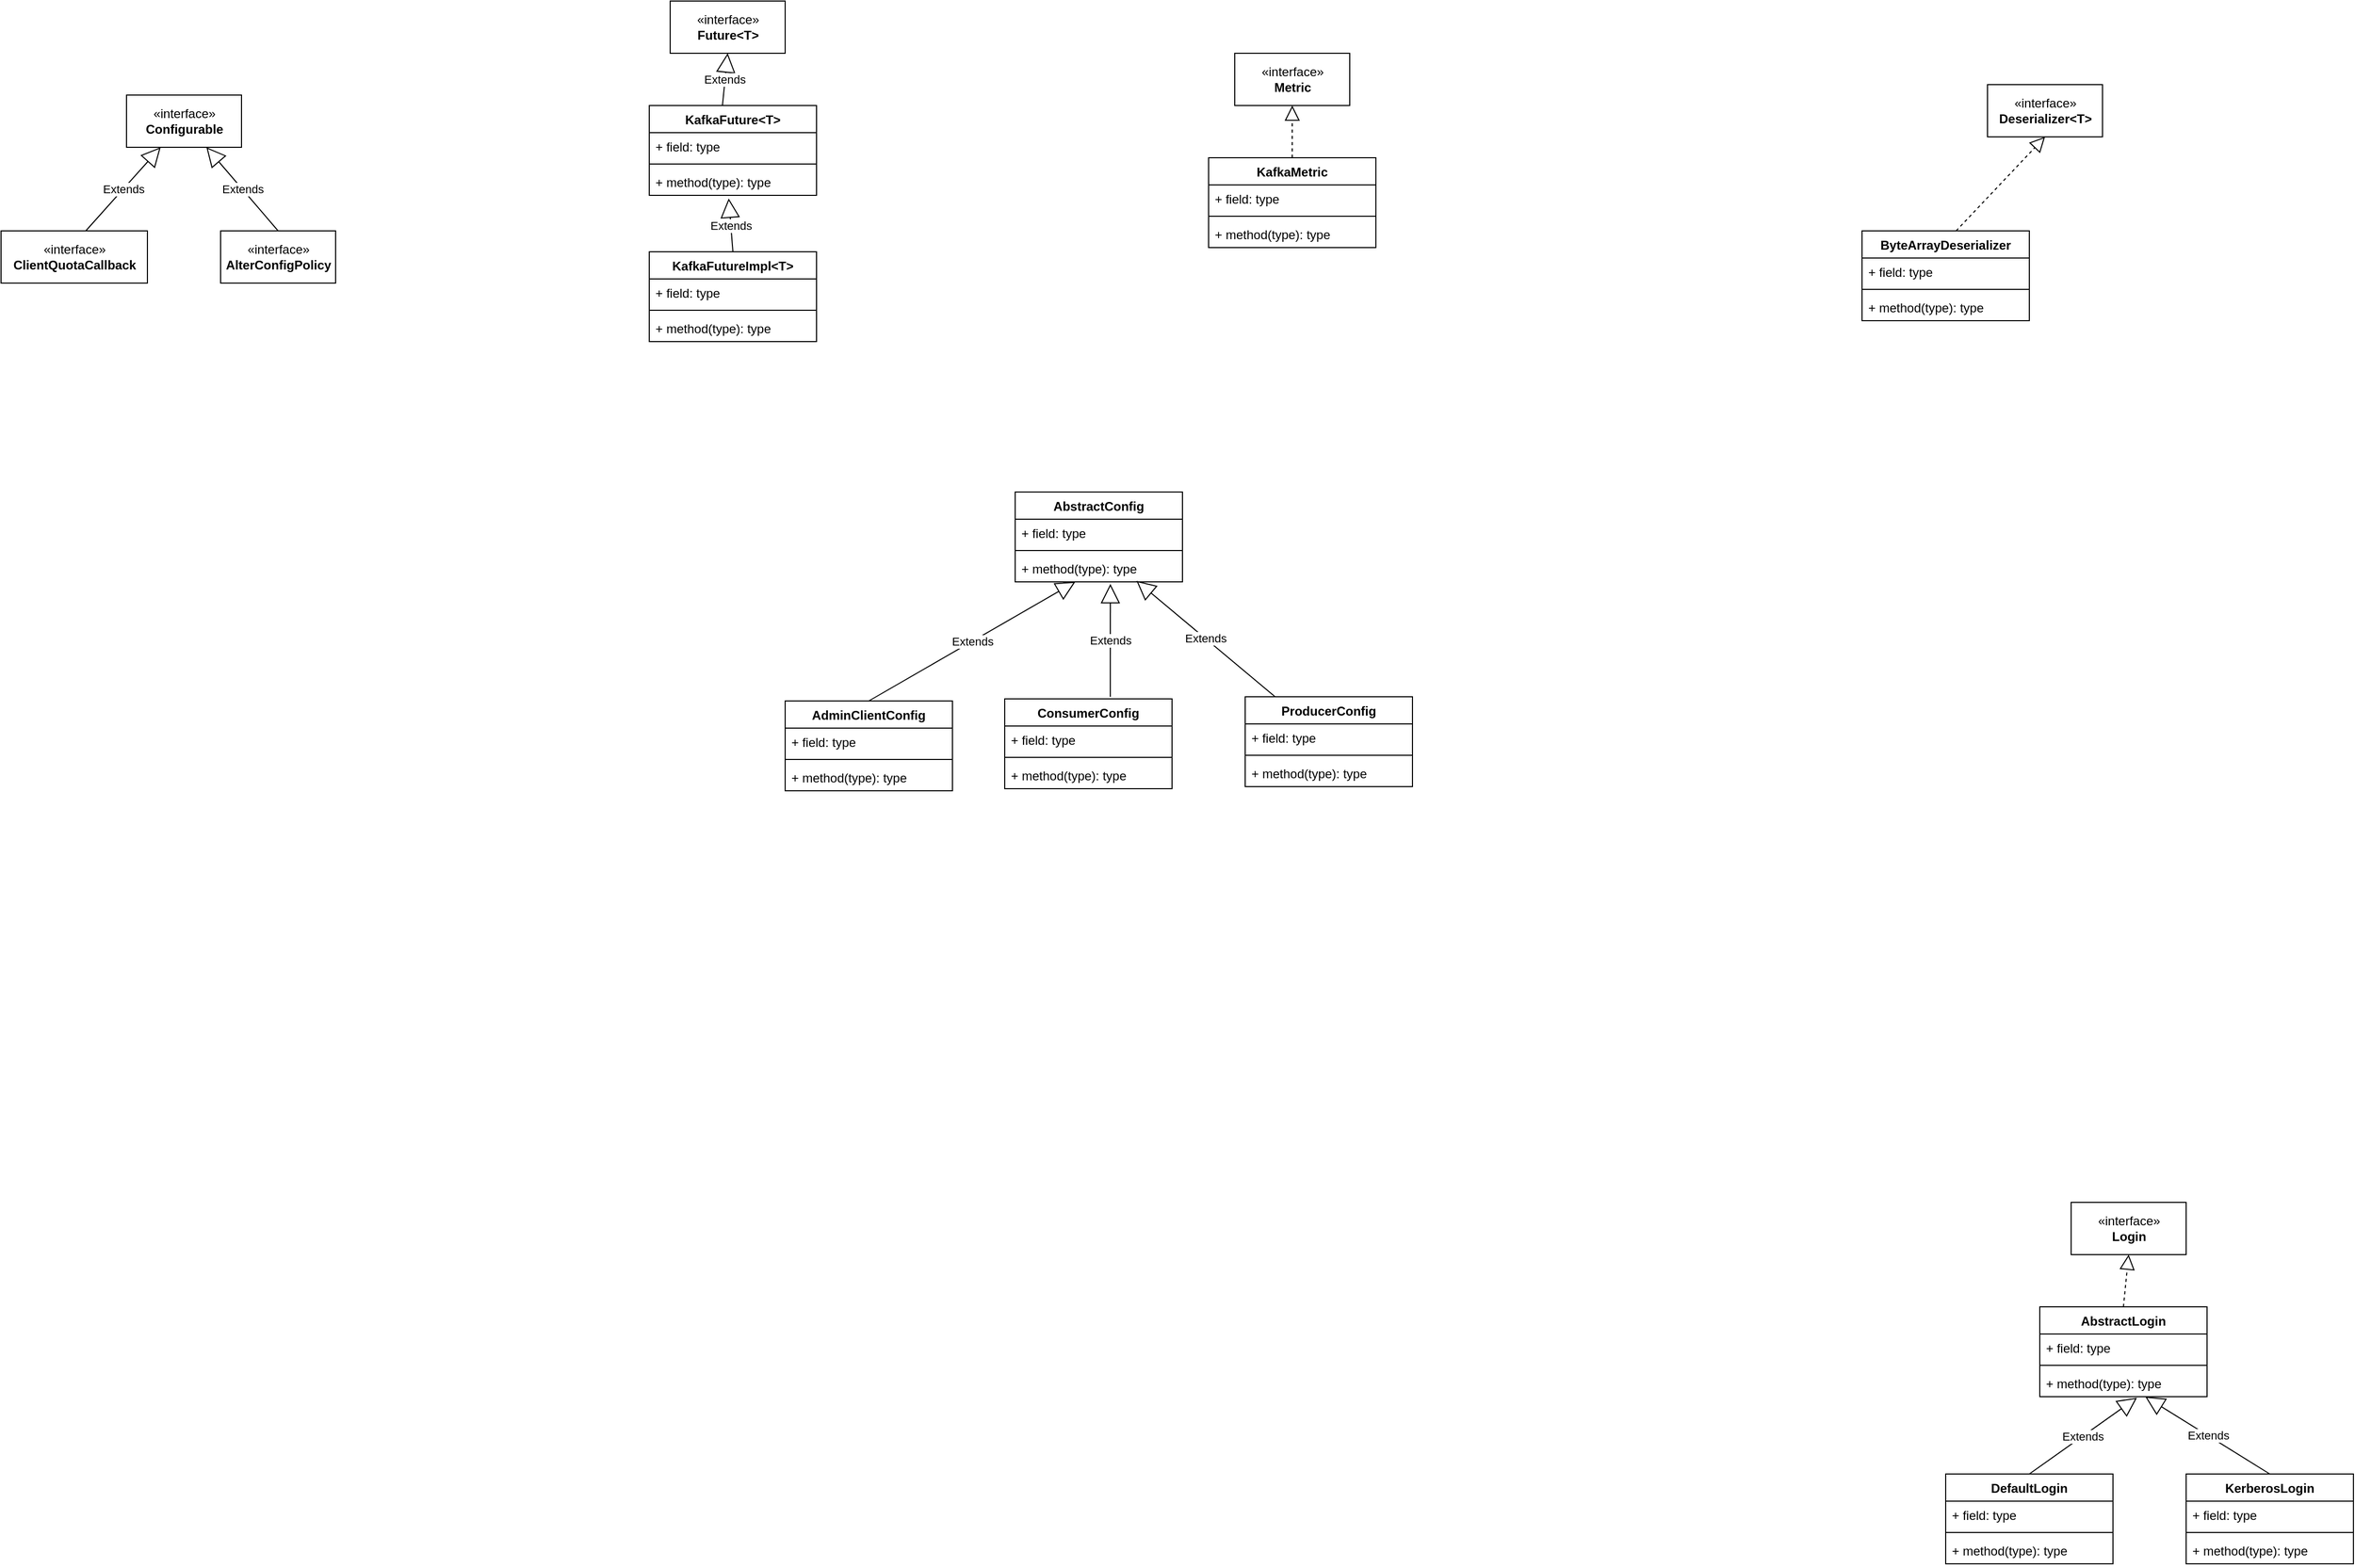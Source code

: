 <mxfile version="13.9.8" type="device" pages="2"><diagram id="TIuPrpvpgT4HO7y_brl_" name="client"><mxGraphModel dx="1186" dy="595" grid="1" gridSize="10" guides="1" tooltips="1" connect="1" arrows="1" fold="1" page="1" pageScale="1" pageWidth="33000" pageHeight="4681" math="0" shadow="0"><root><mxCell id="0"/><mxCell id="1" parent="0"/><mxCell id="SIvKTkYNjCJXOo2PtKW9-1" value="«interface»&lt;br&gt;&lt;b&gt;Configurable&lt;/b&gt;" style="html=1;" parent="1" vertex="1"><mxGeometry x="390" y="140" width="110" height="50" as="geometry"/></mxCell><mxCell id="SIvKTkYNjCJXOo2PtKW9-2" value="«interface»&lt;br&gt;&lt;b&gt;ClientQuotaCallback&lt;/b&gt;" style="html=1;" parent="1" vertex="1"><mxGeometry x="270" y="270" width="140" height="50" as="geometry"/></mxCell><mxCell id="SIvKTkYNjCJXOo2PtKW9-3" value="Extends" style="endArrow=block;endSize=16;endFill=0;html=1;exitX=0.579;exitY=0;exitDx=0;exitDy=0;exitPerimeter=0;" parent="1" source="SIvKTkYNjCJXOo2PtKW9-2" target="SIvKTkYNjCJXOo2PtKW9-1" edge="1"><mxGeometry width="160" relative="1" as="geometry"><mxPoint x="470" y="240" as="sourcePoint"/><mxPoint x="630" y="240" as="targetPoint"/></mxGeometry></mxCell><mxCell id="SIvKTkYNjCJXOo2PtKW9-4" value="«interface»&lt;br&gt;&lt;b&gt;AlterConfigPolicy&lt;/b&gt;" style="html=1;" parent="1" vertex="1"><mxGeometry x="480" y="270" width="110" height="50" as="geometry"/></mxCell><mxCell id="SIvKTkYNjCJXOo2PtKW9-5" value="Extends" style="endArrow=block;endSize=16;endFill=0;html=1;exitX=0.5;exitY=0;exitDx=0;exitDy=0;" parent="1" source="SIvKTkYNjCJXOo2PtKW9-4" target="SIvKTkYNjCJXOo2PtKW9-1" edge="1"><mxGeometry width="160" relative="1" as="geometry"><mxPoint x="530" y="270" as="sourcePoint"/><mxPoint x="690" y="270" as="targetPoint"/></mxGeometry></mxCell><mxCell id="SIvKTkYNjCJXOo2PtKW9-10" value="«interface»&lt;br&gt;&lt;b&gt;Future&amp;lt;T&amp;gt;&lt;/b&gt;" style="html=1;" parent="1" vertex="1"><mxGeometry x="910" y="50" width="110" height="50" as="geometry"/></mxCell><mxCell id="SIvKTkYNjCJXOo2PtKW9-6" value="KafkaFuture&lt;T&gt;" style="swimlane;fontStyle=1;align=center;verticalAlign=top;childLayout=stackLayout;horizontal=1;startSize=26;horizontalStack=0;resizeParent=1;resizeParentMax=0;resizeLast=0;collapsible=1;marginBottom=0;" parent="1" vertex="1"><mxGeometry x="890" y="150" width="160" height="86" as="geometry"/></mxCell><mxCell id="SIvKTkYNjCJXOo2PtKW9-11" value="Extends" style="endArrow=block;endSize=16;endFill=0;html=1;entryX=0.5;entryY=1;entryDx=0;entryDy=0;" parent="SIvKTkYNjCJXOo2PtKW9-6" target="SIvKTkYNjCJXOo2PtKW9-10" edge="1"><mxGeometry width="160" relative="1" as="geometry"><mxPoint x="70" as="sourcePoint"/><mxPoint x="230" as="targetPoint"/></mxGeometry></mxCell><mxCell id="SIvKTkYNjCJXOo2PtKW9-7" value="+ field: type" style="text;strokeColor=none;fillColor=none;align=left;verticalAlign=top;spacingLeft=4;spacingRight=4;overflow=hidden;rotatable=0;points=[[0,0.5],[1,0.5]];portConstraint=eastwest;" parent="SIvKTkYNjCJXOo2PtKW9-6" vertex="1"><mxGeometry y="26" width="160" height="26" as="geometry"/></mxCell><mxCell id="SIvKTkYNjCJXOo2PtKW9-8" value="" style="line;strokeWidth=1;fillColor=none;align=left;verticalAlign=middle;spacingTop=-1;spacingLeft=3;spacingRight=3;rotatable=0;labelPosition=right;points=[];portConstraint=eastwest;" parent="SIvKTkYNjCJXOo2PtKW9-6" vertex="1"><mxGeometry y="52" width="160" height="8" as="geometry"/></mxCell><mxCell id="SIvKTkYNjCJXOo2PtKW9-9" value="+ method(type): type" style="text;strokeColor=none;fillColor=none;align=left;verticalAlign=top;spacingLeft=4;spacingRight=4;overflow=hidden;rotatable=0;points=[[0,0.5],[1,0.5]];portConstraint=eastwest;" parent="SIvKTkYNjCJXOo2PtKW9-6" vertex="1"><mxGeometry y="60" width="160" height="26" as="geometry"/></mxCell><mxCell id="SIvKTkYNjCJXOo2PtKW9-12" value="KafkaFutureImpl&lt;T&gt;" style="swimlane;fontStyle=1;align=center;verticalAlign=top;childLayout=stackLayout;horizontal=1;startSize=26;horizontalStack=0;resizeParent=1;resizeParentMax=0;resizeLast=0;collapsible=1;marginBottom=0;" parent="1" vertex="1"><mxGeometry x="890" y="290" width="160" height="86" as="geometry"/></mxCell><mxCell id="SIvKTkYNjCJXOo2PtKW9-16" value="Extends" style="endArrow=block;endSize=16;endFill=0;html=1;entryX=0.475;entryY=1.115;entryDx=0;entryDy=0;entryPerimeter=0;" parent="SIvKTkYNjCJXOo2PtKW9-12" target="SIvKTkYNjCJXOo2PtKW9-9" edge="1"><mxGeometry width="160" relative="1" as="geometry"><mxPoint x="80" as="sourcePoint"/><mxPoint x="240" as="targetPoint"/></mxGeometry></mxCell><mxCell id="SIvKTkYNjCJXOo2PtKW9-13" value="+ field: type" style="text;strokeColor=none;fillColor=none;align=left;verticalAlign=top;spacingLeft=4;spacingRight=4;overflow=hidden;rotatable=0;points=[[0,0.5],[1,0.5]];portConstraint=eastwest;" parent="SIvKTkYNjCJXOo2PtKW9-12" vertex="1"><mxGeometry y="26" width="160" height="26" as="geometry"/></mxCell><mxCell id="SIvKTkYNjCJXOo2PtKW9-14" value="" style="line;strokeWidth=1;fillColor=none;align=left;verticalAlign=middle;spacingTop=-1;spacingLeft=3;spacingRight=3;rotatable=0;labelPosition=right;points=[];portConstraint=eastwest;" parent="SIvKTkYNjCJXOo2PtKW9-12" vertex="1"><mxGeometry y="52" width="160" height="8" as="geometry"/></mxCell><mxCell id="SIvKTkYNjCJXOo2PtKW9-15" value="+ method(type): type" style="text;strokeColor=none;fillColor=none;align=left;verticalAlign=top;spacingLeft=4;spacingRight=4;overflow=hidden;rotatable=0;points=[[0,0.5],[1,0.5]];portConstraint=eastwest;" parent="SIvKTkYNjCJXOo2PtKW9-12" vertex="1"><mxGeometry y="60" width="160" height="26" as="geometry"/></mxCell><mxCell id="SIvKTkYNjCJXOo2PtKW9-17" value="«interface»&lt;br&gt;&lt;b&gt;Metric&lt;/b&gt;" style="html=1;" parent="1" vertex="1"><mxGeometry x="1450" y="100" width="110" height="50" as="geometry"/></mxCell><mxCell id="SIvKTkYNjCJXOo2PtKW9-23" value="" style="endArrow=block;dashed=1;endFill=0;endSize=12;html=1;entryX=0.5;entryY=1;entryDx=0;entryDy=0;" parent="1" source="SIvKTkYNjCJXOo2PtKW9-18" target="SIvKTkYNjCJXOo2PtKW9-17" edge="1"><mxGeometry width="160" relative="1" as="geometry"><mxPoint x="1510" y="230" as="sourcePoint"/><mxPoint x="1670" y="230" as="targetPoint"/></mxGeometry></mxCell><mxCell id="SIvKTkYNjCJXOo2PtKW9-18" value="KafkaMetric" style="swimlane;fontStyle=1;align=center;verticalAlign=top;childLayout=stackLayout;horizontal=1;startSize=26;horizontalStack=0;resizeParent=1;resizeParentMax=0;resizeLast=0;collapsible=1;marginBottom=0;" parent="1" vertex="1"><mxGeometry x="1425" y="200" width="160" height="86" as="geometry"/></mxCell><mxCell id="SIvKTkYNjCJXOo2PtKW9-19" value="+ field: type" style="text;strokeColor=none;fillColor=none;align=left;verticalAlign=top;spacingLeft=4;spacingRight=4;overflow=hidden;rotatable=0;points=[[0,0.5],[1,0.5]];portConstraint=eastwest;" parent="SIvKTkYNjCJXOo2PtKW9-18" vertex="1"><mxGeometry y="26" width="160" height="26" as="geometry"/></mxCell><mxCell id="SIvKTkYNjCJXOo2PtKW9-20" value="" style="line;strokeWidth=1;fillColor=none;align=left;verticalAlign=middle;spacingTop=-1;spacingLeft=3;spacingRight=3;rotatable=0;labelPosition=right;points=[];portConstraint=eastwest;" parent="SIvKTkYNjCJXOo2PtKW9-18" vertex="1"><mxGeometry y="52" width="160" height="8" as="geometry"/></mxCell><mxCell id="SIvKTkYNjCJXOo2PtKW9-21" value="+ method(type): type" style="text;strokeColor=none;fillColor=none;align=left;verticalAlign=top;spacingLeft=4;spacingRight=4;overflow=hidden;rotatable=0;points=[[0,0.5],[1,0.5]];portConstraint=eastwest;" parent="SIvKTkYNjCJXOo2PtKW9-18" vertex="1"><mxGeometry y="60" width="160" height="26" as="geometry"/></mxCell><mxCell id="SIvKTkYNjCJXOo2PtKW9-24" value="«interface»&lt;br&gt;&lt;b&gt;Deserializer&amp;lt;T&amp;gt;&lt;/b&gt;" style="html=1;" parent="1" vertex="1"><mxGeometry x="2170" y="130" width="110" height="50" as="geometry"/></mxCell><mxCell id="SIvKTkYNjCJXOo2PtKW9-25" value="ByteArrayDeserializer" style="swimlane;fontStyle=1;align=center;verticalAlign=top;childLayout=stackLayout;horizontal=1;startSize=26;horizontalStack=0;resizeParent=1;resizeParentMax=0;resizeLast=0;collapsible=1;marginBottom=0;" parent="1" vertex="1"><mxGeometry x="2050" y="270" width="160" height="86" as="geometry"/></mxCell><mxCell id="SIvKTkYNjCJXOo2PtKW9-30" value="" style="endArrow=block;dashed=1;endFill=0;endSize=12;html=1;entryX=0.5;entryY=1;entryDx=0;entryDy=0;" parent="SIvKTkYNjCJXOo2PtKW9-25" target="SIvKTkYNjCJXOo2PtKW9-24" edge="1"><mxGeometry width="160" relative="1" as="geometry"><mxPoint x="90" as="sourcePoint"/><mxPoint x="250" as="targetPoint"/></mxGeometry></mxCell><mxCell id="SIvKTkYNjCJXOo2PtKW9-26" value="+ field: type" style="text;strokeColor=none;fillColor=none;align=left;verticalAlign=top;spacingLeft=4;spacingRight=4;overflow=hidden;rotatable=0;points=[[0,0.5],[1,0.5]];portConstraint=eastwest;" parent="SIvKTkYNjCJXOo2PtKW9-25" vertex="1"><mxGeometry y="26" width="160" height="26" as="geometry"/></mxCell><mxCell id="SIvKTkYNjCJXOo2PtKW9-27" value="" style="line;strokeWidth=1;fillColor=none;align=left;verticalAlign=middle;spacingTop=-1;spacingLeft=3;spacingRight=3;rotatable=0;labelPosition=right;points=[];portConstraint=eastwest;" parent="SIvKTkYNjCJXOo2PtKW9-25" vertex="1"><mxGeometry y="52" width="160" height="8" as="geometry"/></mxCell><mxCell id="SIvKTkYNjCJXOo2PtKW9-28" value="+ method(type): type" style="text;strokeColor=none;fillColor=none;align=left;verticalAlign=top;spacingLeft=4;spacingRight=4;overflow=hidden;rotatable=0;points=[[0,0.5],[1,0.5]];portConstraint=eastwest;" parent="SIvKTkYNjCJXOo2PtKW9-25" vertex="1"><mxGeometry y="60" width="160" height="26" as="geometry"/></mxCell><mxCell id="ald-f9HNBIXHpH5gs0Ck-1" value="AbstractConfig" style="swimlane;fontStyle=1;align=center;verticalAlign=top;childLayout=stackLayout;horizontal=1;startSize=26;horizontalStack=0;resizeParent=1;resizeParentMax=0;resizeLast=0;collapsible=1;marginBottom=0;" parent="1" vertex="1"><mxGeometry x="1240" y="520" width="160" height="86" as="geometry"/></mxCell><mxCell id="ald-f9HNBIXHpH5gs0Ck-2" value="+ field: type" style="text;strokeColor=none;fillColor=none;align=left;verticalAlign=top;spacingLeft=4;spacingRight=4;overflow=hidden;rotatable=0;points=[[0,0.5],[1,0.5]];portConstraint=eastwest;" parent="ald-f9HNBIXHpH5gs0Ck-1" vertex="1"><mxGeometry y="26" width="160" height="26" as="geometry"/></mxCell><mxCell id="ald-f9HNBIXHpH5gs0Ck-3" value="" style="line;strokeWidth=1;fillColor=none;align=left;verticalAlign=middle;spacingTop=-1;spacingLeft=3;spacingRight=3;rotatable=0;labelPosition=right;points=[];portConstraint=eastwest;" parent="ald-f9HNBIXHpH5gs0Ck-1" vertex="1"><mxGeometry y="52" width="160" height="8" as="geometry"/></mxCell><mxCell id="ald-f9HNBIXHpH5gs0Ck-4" value="+ method(type): type" style="text;strokeColor=none;fillColor=none;align=left;verticalAlign=top;spacingLeft=4;spacingRight=4;overflow=hidden;rotatable=0;points=[[0,0.5],[1,0.5]];portConstraint=eastwest;" parent="ald-f9HNBIXHpH5gs0Ck-1" vertex="1"><mxGeometry y="60" width="160" height="26" as="geometry"/></mxCell><mxCell id="SIvKTkYNjCJXOo2PtKW9-31" value="«interface»&lt;br&gt;&lt;b&gt;Login&lt;/b&gt;" style="html=1;" parent="1" vertex="1"><mxGeometry x="2250" y="1200" width="110" height="50" as="geometry"/></mxCell><mxCell id="ald-f9HNBIXHpH5gs0Ck-5" value="AdminClientConfig" style="swimlane;fontStyle=1;align=center;verticalAlign=top;childLayout=stackLayout;horizontal=1;startSize=26;horizontalStack=0;resizeParent=1;resizeParentMax=0;resizeLast=0;collapsible=1;marginBottom=0;" parent="1" vertex="1"><mxGeometry x="1020" y="720" width="160" height="86" as="geometry"/></mxCell><mxCell id="ald-f9HNBIXHpH5gs0Ck-10" value="Extends" style="endArrow=block;endSize=16;endFill=0;html=1;" parent="ald-f9HNBIXHpH5gs0Ck-5" target="ald-f9HNBIXHpH5gs0Ck-4" edge="1"><mxGeometry width="160" relative="1" as="geometry"><mxPoint x="80" as="sourcePoint"/><mxPoint x="230" y="-100" as="targetPoint"/></mxGeometry></mxCell><mxCell id="ald-f9HNBIXHpH5gs0Ck-6" value="+ field: type" style="text;strokeColor=none;fillColor=none;align=left;verticalAlign=top;spacingLeft=4;spacingRight=4;overflow=hidden;rotatable=0;points=[[0,0.5],[1,0.5]];portConstraint=eastwest;" parent="ald-f9HNBIXHpH5gs0Ck-5" vertex="1"><mxGeometry y="26" width="160" height="26" as="geometry"/></mxCell><mxCell id="ald-f9HNBIXHpH5gs0Ck-7" value="" style="line;strokeWidth=1;fillColor=none;align=left;verticalAlign=middle;spacingTop=-1;spacingLeft=3;spacingRight=3;rotatable=0;labelPosition=right;points=[];portConstraint=eastwest;" parent="ald-f9HNBIXHpH5gs0Ck-5" vertex="1"><mxGeometry y="52" width="160" height="8" as="geometry"/></mxCell><mxCell id="ald-f9HNBIXHpH5gs0Ck-8" value="+ method(type): type" style="text;strokeColor=none;fillColor=none;align=left;verticalAlign=top;spacingLeft=4;spacingRight=4;overflow=hidden;rotatable=0;points=[[0,0.5],[1,0.5]];portConstraint=eastwest;" parent="ald-f9HNBIXHpH5gs0Ck-5" vertex="1"><mxGeometry y="60" width="160" height="26" as="geometry"/></mxCell><mxCell id="SIvKTkYNjCJXOo2PtKW9-32" value="AbstractLogin" style="swimlane;fontStyle=1;align=center;verticalAlign=top;childLayout=stackLayout;horizontal=1;startSize=26;horizontalStack=0;resizeParent=1;resizeParentMax=0;resizeLast=0;collapsible=1;marginBottom=0;" parent="1" vertex="1"><mxGeometry x="2220" y="1300" width="160" height="86" as="geometry"/></mxCell><mxCell id="SIvKTkYNjCJXOo2PtKW9-37" value="" style="endArrow=block;dashed=1;endFill=0;endSize=12;html=1;entryX=0.5;entryY=1;entryDx=0;entryDy=0;" parent="SIvKTkYNjCJXOo2PtKW9-32" target="SIvKTkYNjCJXOo2PtKW9-31" edge="1"><mxGeometry width="160" relative="1" as="geometry"><mxPoint x="80" as="sourcePoint"/><mxPoint x="240" as="targetPoint"/></mxGeometry></mxCell><mxCell id="SIvKTkYNjCJXOo2PtKW9-33" value="+ field: type" style="text;strokeColor=none;fillColor=none;align=left;verticalAlign=top;spacingLeft=4;spacingRight=4;overflow=hidden;rotatable=0;points=[[0,0.5],[1,0.5]];portConstraint=eastwest;" parent="SIvKTkYNjCJXOo2PtKW9-32" vertex="1"><mxGeometry y="26" width="160" height="26" as="geometry"/></mxCell><mxCell id="SIvKTkYNjCJXOo2PtKW9-34" value="" style="line;strokeWidth=1;fillColor=none;align=left;verticalAlign=middle;spacingTop=-1;spacingLeft=3;spacingRight=3;rotatable=0;labelPosition=right;points=[];portConstraint=eastwest;" parent="SIvKTkYNjCJXOo2PtKW9-32" vertex="1"><mxGeometry y="52" width="160" height="8" as="geometry"/></mxCell><mxCell id="SIvKTkYNjCJXOo2PtKW9-35" value="+ method(type): type" style="text;strokeColor=none;fillColor=none;align=left;verticalAlign=top;spacingLeft=4;spacingRight=4;overflow=hidden;rotatable=0;points=[[0,0.5],[1,0.5]];portConstraint=eastwest;" parent="SIvKTkYNjCJXOo2PtKW9-32" vertex="1"><mxGeometry y="60" width="160" height="26" as="geometry"/></mxCell><mxCell id="SIvKTkYNjCJXOo2PtKW9-38" value="DefaultLogin" style="swimlane;fontStyle=1;align=center;verticalAlign=top;childLayout=stackLayout;horizontal=1;startSize=26;horizontalStack=0;resizeParent=1;resizeParentMax=0;resizeLast=0;collapsible=1;marginBottom=0;" parent="1" vertex="1"><mxGeometry x="2130" y="1460" width="160" height="86" as="geometry"/></mxCell><mxCell id="SIvKTkYNjCJXOo2PtKW9-42" value="Extends" style="endArrow=block;endSize=16;endFill=0;html=1;entryX=0.581;entryY=1.038;entryDx=0;entryDy=0;entryPerimeter=0;" parent="SIvKTkYNjCJXOo2PtKW9-38" target="SIvKTkYNjCJXOo2PtKW9-35" edge="1"><mxGeometry width="160" relative="1" as="geometry"><mxPoint x="80" as="sourcePoint"/><mxPoint x="240" as="targetPoint"/></mxGeometry></mxCell><mxCell id="SIvKTkYNjCJXOo2PtKW9-39" value="+ field: type" style="text;strokeColor=none;fillColor=none;align=left;verticalAlign=top;spacingLeft=4;spacingRight=4;overflow=hidden;rotatable=0;points=[[0,0.5],[1,0.5]];portConstraint=eastwest;" parent="SIvKTkYNjCJXOo2PtKW9-38" vertex="1"><mxGeometry y="26" width="160" height="26" as="geometry"/></mxCell><mxCell id="SIvKTkYNjCJXOo2PtKW9-40" value="" style="line;strokeWidth=1;fillColor=none;align=left;verticalAlign=middle;spacingTop=-1;spacingLeft=3;spacingRight=3;rotatable=0;labelPosition=right;points=[];portConstraint=eastwest;" parent="SIvKTkYNjCJXOo2PtKW9-38" vertex="1"><mxGeometry y="52" width="160" height="8" as="geometry"/></mxCell><mxCell id="SIvKTkYNjCJXOo2PtKW9-41" value="+ method(type): type" style="text;strokeColor=none;fillColor=none;align=left;verticalAlign=top;spacingLeft=4;spacingRight=4;overflow=hidden;rotatable=0;points=[[0,0.5],[1,0.5]];portConstraint=eastwest;" parent="SIvKTkYNjCJXOo2PtKW9-38" vertex="1"><mxGeometry y="60" width="160" height="26" as="geometry"/></mxCell><mxCell id="SIvKTkYNjCJXOo2PtKW9-43" value="KerberosLogin" style="swimlane;fontStyle=1;align=center;verticalAlign=top;childLayout=stackLayout;horizontal=1;startSize=26;horizontalStack=0;resizeParent=1;resizeParentMax=0;resizeLast=0;collapsible=1;marginBottom=0;" parent="1" vertex="1"><mxGeometry x="2360" y="1460" width="160" height="86" as="geometry"/></mxCell><mxCell id="SIvKTkYNjCJXOo2PtKW9-47" value="Extends" style="endArrow=block;endSize=16;endFill=0;html=1;" parent="SIvKTkYNjCJXOo2PtKW9-43" target="SIvKTkYNjCJXOo2PtKW9-35" edge="1"><mxGeometry width="160" relative="1" as="geometry"><mxPoint x="80" as="sourcePoint"/><mxPoint x="240" as="targetPoint"/></mxGeometry></mxCell><mxCell id="SIvKTkYNjCJXOo2PtKW9-44" value="+ field: type" style="text;strokeColor=none;fillColor=none;align=left;verticalAlign=top;spacingLeft=4;spacingRight=4;overflow=hidden;rotatable=0;points=[[0,0.5],[1,0.5]];portConstraint=eastwest;" parent="SIvKTkYNjCJXOo2PtKW9-43" vertex="1"><mxGeometry y="26" width="160" height="26" as="geometry"/></mxCell><mxCell id="SIvKTkYNjCJXOo2PtKW9-45" value="" style="line;strokeWidth=1;fillColor=none;align=left;verticalAlign=middle;spacingTop=-1;spacingLeft=3;spacingRight=3;rotatable=0;labelPosition=right;points=[];portConstraint=eastwest;" parent="SIvKTkYNjCJXOo2PtKW9-43" vertex="1"><mxGeometry y="52" width="160" height="8" as="geometry"/></mxCell><mxCell id="SIvKTkYNjCJXOo2PtKW9-46" value="+ method(type): type" style="text;strokeColor=none;fillColor=none;align=left;verticalAlign=top;spacingLeft=4;spacingRight=4;overflow=hidden;rotatable=0;points=[[0,0.5],[1,0.5]];portConstraint=eastwest;" parent="SIvKTkYNjCJXOo2PtKW9-43" vertex="1"><mxGeometry y="60" width="160" height="26" as="geometry"/></mxCell><mxCell id="ald-f9HNBIXHpH5gs0Ck-11" value="ConsumerConfig" style="swimlane;fontStyle=1;align=center;verticalAlign=top;childLayout=stackLayout;horizontal=1;startSize=26;horizontalStack=0;resizeParent=1;resizeParentMax=0;resizeLast=0;collapsible=1;marginBottom=0;" parent="1" vertex="1"><mxGeometry x="1230" y="718" width="160" height="86" as="geometry"/></mxCell><mxCell id="ald-f9HNBIXHpH5gs0Ck-12" value="+ field: type" style="text;strokeColor=none;fillColor=none;align=left;verticalAlign=top;spacingLeft=4;spacingRight=4;overflow=hidden;rotatable=0;points=[[0,0.5],[1,0.5]];portConstraint=eastwest;" parent="ald-f9HNBIXHpH5gs0Ck-11" vertex="1"><mxGeometry y="26" width="160" height="26" as="geometry"/></mxCell><mxCell id="ald-f9HNBIXHpH5gs0Ck-13" value="" style="line;strokeWidth=1;fillColor=none;align=left;verticalAlign=middle;spacingTop=-1;spacingLeft=3;spacingRight=3;rotatable=0;labelPosition=right;points=[];portConstraint=eastwest;" parent="ald-f9HNBIXHpH5gs0Ck-11" vertex="1"><mxGeometry y="52" width="160" height="8" as="geometry"/></mxCell><mxCell id="ald-f9HNBIXHpH5gs0Ck-14" value="+ method(type): type" style="text;strokeColor=none;fillColor=none;align=left;verticalAlign=top;spacingLeft=4;spacingRight=4;overflow=hidden;rotatable=0;points=[[0,0.5],[1,0.5]];portConstraint=eastwest;" parent="ald-f9HNBIXHpH5gs0Ck-11" vertex="1"><mxGeometry y="60" width="160" height="26" as="geometry"/></mxCell><mxCell id="ald-f9HNBIXHpH5gs0Ck-15" value="Extends" style="endArrow=block;endSize=16;endFill=0;html=1;entryX=0.569;entryY=1.077;entryDx=0;entryDy=0;entryPerimeter=0;exitX=0.631;exitY=-0.023;exitDx=0;exitDy=0;exitPerimeter=0;" parent="1" source="ald-f9HNBIXHpH5gs0Ck-11" target="ald-f9HNBIXHpH5gs0Ck-4" edge="1"><mxGeometry width="160" relative="1" as="geometry"><mxPoint x="1310" y="720" as="sourcePoint"/><mxPoint x="1470" y="720" as="targetPoint"/></mxGeometry></mxCell><mxCell id="ald-f9HNBIXHpH5gs0Ck-16" value="ProducerConfig" style="swimlane;fontStyle=1;align=center;verticalAlign=top;childLayout=stackLayout;horizontal=1;startSize=26;horizontalStack=0;resizeParent=1;resizeParentMax=0;resizeLast=0;collapsible=1;marginBottom=0;" parent="1" vertex="1"><mxGeometry x="1460" y="716" width="160" height="86" as="geometry"/></mxCell><mxCell id="ald-f9HNBIXHpH5gs0Ck-17" value="+ field: type" style="text;strokeColor=none;fillColor=none;align=left;verticalAlign=top;spacingLeft=4;spacingRight=4;overflow=hidden;rotatable=0;points=[[0,0.5],[1,0.5]];portConstraint=eastwest;" parent="ald-f9HNBIXHpH5gs0Ck-16" vertex="1"><mxGeometry y="26" width="160" height="26" as="geometry"/></mxCell><mxCell id="ald-f9HNBIXHpH5gs0Ck-18" value="" style="line;strokeWidth=1;fillColor=none;align=left;verticalAlign=middle;spacingTop=-1;spacingLeft=3;spacingRight=3;rotatable=0;labelPosition=right;points=[];portConstraint=eastwest;" parent="ald-f9HNBIXHpH5gs0Ck-16" vertex="1"><mxGeometry y="52" width="160" height="8" as="geometry"/></mxCell><mxCell id="ald-f9HNBIXHpH5gs0Ck-19" value="+ method(type): type" style="text;strokeColor=none;fillColor=none;align=left;verticalAlign=top;spacingLeft=4;spacingRight=4;overflow=hidden;rotatable=0;points=[[0,0.5],[1,0.5]];portConstraint=eastwest;" parent="ald-f9HNBIXHpH5gs0Ck-16" vertex="1"><mxGeometry y="60" width="160" height="26" as="geometry"/></mxCell><mxCell id="ald-f9HNBIXHpH5gs0Ck-20" value="Extends" style="endArrow=block;endSize=16;endFill=0;html=1;entryX=0.725;entryY=0.962;entryDx=0;entryDy=0;entryPerimeter=0;" parent="1" source="ald-f9HNBIXHpH5gs0Ck-16" target="ald-f9HNBIXHpH5gs0Ck-4" edge="1"><mxGeometry width="160" relative="1" as="geometry"><mxPoint x="1530" y="710" as="sourcePoint"/><mxPoint x="1690" y="710" as="targetPoint"/></mxGeometry></mxCell></root></mxGraphModel></diagram><diagram id="P39-ScJs6WTgMI_v_DwH" name="raft"><mxGraphModel dx="1186" dy="595" grid="1" gridSize="10" guides="1" tooltips="1" connect="1" arrows="1" fold="1" page="1" pageScale="1" pageWidth="33000" pageHeight="4681" math="0" shadow="0"><root><mxCell id="TISpElqlsqtI_jJQrMyb-0"/><mxCell id="TISpElqlsqtI_jJQrMyb-1" parent="TISpElqlsqtI_jJQrMyb-0"/><mxCell id="TISpElqlsqtI_jJQrMyb-2" value="«interface»&lt;br&gt;&lt;b&gt;RaftClient&lt;/b&gt;" style="html=1;" parent="TISpElqlsqtI_jJQrMyb-1" vertex="1"><mxGeometry x="1300" y="150" width="110" height="50" as="geometry"/></mxCell><mxCell id="TISpElqlsqtI_jJQrMyb-3" value="«interface»&lt;br&gt;&lt;b&gt;EpochState&lt;/b&gt;" style="html=1;" parent="TISpElqlsqtI_jJQrMyb-1" vertex="1"><mxGeometry x="1780" y="160" width="110" height="50" as="geometry"/></mxCell><mxCell id="TISpElqlsqtI_jJQrMyb-4" value="FollowerState" style="swimlane;fontStyle=1;align=center;verticalAlign=top;childLayout=stackLayout;horizontal=1;startSize=26;horizontalStack=0;resizeParent=1;resizeParentMax=0;resizeLast=0;collapsible=1;marginBottom=0;" parent="TISpElqlsqtI_jJQrMyb-1" vertex="1"><mxGeometry x="1870" y="270" width="160" height="86" as="geometry"/></mxCell><mxCell id="TISpElqlsqtI_jJQrMyb-8" value="Extends" style="endArrow=block;endSize=16;endFill=0;html=1;entryX=0.5;entryY=1;entryDx=0;entryDy=0;" parent="TISpElqlsqtI_jJQrMyb-4" target="TISpElqlsqtI_jJQrMyb-3" edge="1"><mxGeometry width="160" relative="1" as="geometry"><mxPoint x="80" as="sourcePoint"/><mxPoint x="240" as="targetPoint"/></mxGeometry></mxCell><mxCell id="TISpElqlsqtI_jJQrMyb-5" value="+ field: type" style="text;strokeColor=none;fillColor=none;align=left;verticalAlign=top;spacingLeft=4;spacingRight=4;overflow=hidden;rotatable=0;points=[[0,0.5],[1,0.5]];portConstraint=eastwest;" parent="TISpElqlsqtI_jJQrMyb-4" vertex="1"><mxGeometry y="26" width="160" height="26" as="geometry"/></mxCell><mxCell id="TISpElqlsqtI_jJQrMyb-6" value="" style="line;strokeWidth=1;fillColor=none;align=left;verticalAlign=middle;spacingTop=-1;spacingLeft=3;spacingRight=3;rotatable=0;labelPosition=right;points=[];portConstraint=eastwest;" parent="TISpElqlsqtI_jJQrMyb-4" vertex="1"><mxGeometry y="52" width="160" height="8" as="geometry"/></mxCell><mxCell id="TISpElqlsqtI_jJQrMyb-7" value="+ method(type): type" style="text;strokeColor=none;fillColor=none;align=left;verticalAlign=top;spacingLeft=4;spacingRight=4;overflow=hidden;rotatable=0;points=[[0,0.5],[1,0.5]];portConstraint=eastwest;" parent="TISpElqlsqtI_jJQrMyb-4" vertex="1"><mxGeometry y="60" width="160" height="26" as="geometry"/></mxCell><mxCell id="TISpElqlsqtI_jJQrMyb-9" value="LeaderState" style="swimlane;fontStyle=1;align=center;verticalAlign=top;childLayout=stackLayout;horizontal=1;startSize=26;horizontalStack=0;resizeParent=1;resizeParentMax=0;resizeLast=0;collapsible=1;marginBottom=0;" parent="TISpElqlsqtI_jJQrMyb-1" vertex="1"><mxGeometry x="1650" y="270" width="160" height="86" as="geometry"/></mxCell><mxCell id="TISpElqlsqtI_jJQrMyb-13" value="Extends" style="endArrow=block;endSize=16;endFill=0;html=1;" parent="TISpElqlsqtI_jJQrMyb-9" target="TISpElqlsqtI_jJQrMyb-3" edge="1"><mxGeometry width="160" relative="1" as="geometry"><mxPoint x="80" as="sourcePoint"/><mxPoint x="210" y="-60" as="targetPoint"/></mxGeometry></mxCell><mxCell id="TISpElqlsqtI_jJQrMyb-10" value="+ field: type" style="text;strokeColor=none;fillColor=none;align=left;verticalAlign=top;spacingLeft=4;spacingRight=4;overflow=hidden;rotatable=0;points=[[0,0.5],[1,0.5]];portConstraint=eastwest;" parent="TISpElqlsqtI_jJQrMyb-9" vertex="1"><mxGeometry y="26" width="160" height="26" as="geometry"/></mxCell><mxCell id="TISpElqlsqtI_jJQrMyb-11" value="" style="line;strokeWidth=1;fillColor=none;align=left;verticalAlign=middle;spacingTop=-1;spacingLeft=3;spacingRight=3;rotatable=0;labelPosition=right;points=[];portConstraint=eastwest;" parent="TISpElqlsqtI_jJQrMyb-9" vertex="1"><mxGeometry y="52" width="160" height="8" as="geometry"/></mxCell><mxCell id="TISpElqlsqtI_jJQrMyb-12" value="+ method(type): type" style="text;strokeColor=none;fillColor=none;align=left;verticalAlign=top;spacingLeft=4;spacingRight=4;overflow=hidden;rotatable=0;points=[[0,0.5],[1,0.5]];portConstraint=eastwest;" parent="TISpElqlsqtI_jJQrMyb-9" vertex="1"><mxGeometry y="60" width="160" height="26" as="geometry"/></mxCell><mxCell id="TISpElqlsqtI_jJQrMyb-14" value="«interface»&lt;br&gt;&lt;b&gt;RaftMessage&lt;/b&gt;" style="html=1;" parent="TISpElqlsqtI_jJQrMyb-1" vertex="1"><mxGeometry x="1675" y="610" width="110" height="50" as="geometry"/></mxCell><mxCell id="TISpElqlsqtI_jJQrMyb-15" value="RaftRequest" style="swimlane;fontStyle=1;align=center;verticalAlign=top;childLayout=stackLayout;horizontal=1;startSize=26;horizontalStack=0;resizeParent=1;resizeParentMax=0;resizeLast=0;collapsible=1;marginBottom=0;" parent="TISpElqlsqtI_jJQrMyb-1" vertex="1"><mxGeometry x="1540" y="740" width="160" height="86" as="geometry"/></mxCell><mxCell id="TISpElqlsqtI_jJQrMyb-19" value="" style="endArrow=block;dashed=1;endFill=0;endSize=12;html=1;entryX=0.5;entryY=1;entryDx=0;entryDy=0;" parent="TISpElqlsqtI_jJQrMyb-15" target="TISpElqlsqtI_jJQrMyb-14" edge="1"><mxGeometry width="160" relative="1" as="geometry"><mxPoint x="90" as="sourcePoint"/><mxPoint x="250" as="targetPoint"/></mxGeometry></mxCell><mxCell id="TISpElqlsqtI_jJQrMyb-16" value="+ field: type" style="text;strokeColor=none;fillColor=none;align=left;verticalAlign=top;spacingLeft=4;spacingRight=4;overflow=hidden;rotatable=0;points=[[0,0.5],[1,0.5]];portConstraint=eastwest;" parent="TISpElqlsqtI_jJQrMyb-15" vertex="1"><mxGeometry y="26" width="160" height="26" as="geometry"/></mxCell><mxCell id="TISpElqlsqtI_jJQrMyb-17" value="" style="line;strokeWidth=1;fillColor=none;align=left;verticalAlign=middle;spacingTop=-1;spacingLeft=3;spacingRight=3;rotatable=0;labelPosition=right;points=[];portConstraint=eastwest;" parent="TISpElqlsqtI_jJQrMyb-15" vertex="1"><mxGeometry y="52" width="160" height="8" as="geometry"/></mxCell><mxCell id="TISpElqlsqtI_jJQrMyb-18" value="+ method(type): type" style="text;strokeColor=none;fillColor=none;align=left;verticalAlign=top;spacingLeft=4;spacingRight=4;overflow=hidden;rotatable=0;points=[[0,0.5],[1,0.5]];portConstraint=eastwest;" parent="TISpElqlsqtI_jJQrMyb-15" vertex="1"><mxGeometry y="60" width="160" height="26" as="geometry"/></mxCell><mxCell id="TISpElqlsqtI_jJQrMyb-20" value="RaftResponse" style="swimlane;fontStyle=1;align=center;verticalAlign=top;childLayout=stackLayout;horizontal=1;startSize=26;horizontalStack=0;resizeParent=1;resizeParentMax=0;resizeLast=0;collapsible=1;marginBottom=0;" parent="TISpElqlsqtI_jJQrMyb-1" vertex="1"><mxGeometry x="1770" y="738" width="160" height="86" as="geometry"/></mxCell><mxCell id="TISpElqlsqtI_jJQrMyb-21" value="+ field: type" style="text;strokeColor=none;fillColor=none;align=left;verticalAlign=top;spacingLeft=4;spacingRight=4;overflow=hidden;rotatable=0;points=[[0,0.5],[1,0.5]];portConstraint=eastwest;" parent="TISpElqlsqtI_jJQrMyb-20" vertex="1"><mxGeometry y="26" width="160" height="26" as="geometry"/></mxCell><mxCell id="TISpElqlsqtI_jJQrMyb-22" value="" style="line;strokeWidth=1;fillColor=none;align=left;verticalAlign=middle;spacingTop=-1;spacingLeft=3;spacingRight=3;rotatable=0;labelPosition=right;points=[];portConstraint=eastwest;" parent="TISpElqlsqtI_jJQrMyb-20" vertex="1"><mxGeometry y="52" width="160" height="8" as="geometry"/></mxCell><mxCell id="TISpElqlsqtI_jJQrMyb-23" value="+ method(type): type" style="text;strokeColor=none;fillColor=none;align=left;verticalAlign=top;spacingLeft=4;spacingRight=4;overflow=hidden;rotatable=0;points=[[0,0.5],[1,0.5]];portConstraint=eastwest;" parent="TISpElqlsqtI_jJQrMyb-20" vertex="1"><mxGeometry y="60" width="160" height="26" as="geometry"/></mxCell><mxCell id="TISpElqlsqtI_jJQrMyb-24" value="" style="endArrow=block;dashed=1;endFill=0;endSize=12;html=1;entryX=0.673;entryY=1.06;entryDx=0;entryDy=0;entryPerimeter=0;exitX=0.5;exitY=0;exitDx=0;exitDy=0;" parent="TISpElqlsqtI_jJQrMyb-1" source="TISpElqlsqtI_jJQrMyb-20" target="TISpElqlsqtI_jJQrMyb-14" edge="1"><mxGeometry width="160" relative="1" as="geometry"><mxPoint x="1840" y="740" as="sourcePoint"/><mxPoint x="2000" y="740" as="targetPoint"/></mxGeometry></mxCell></root></mxGraphModel></diagram></mxfile>